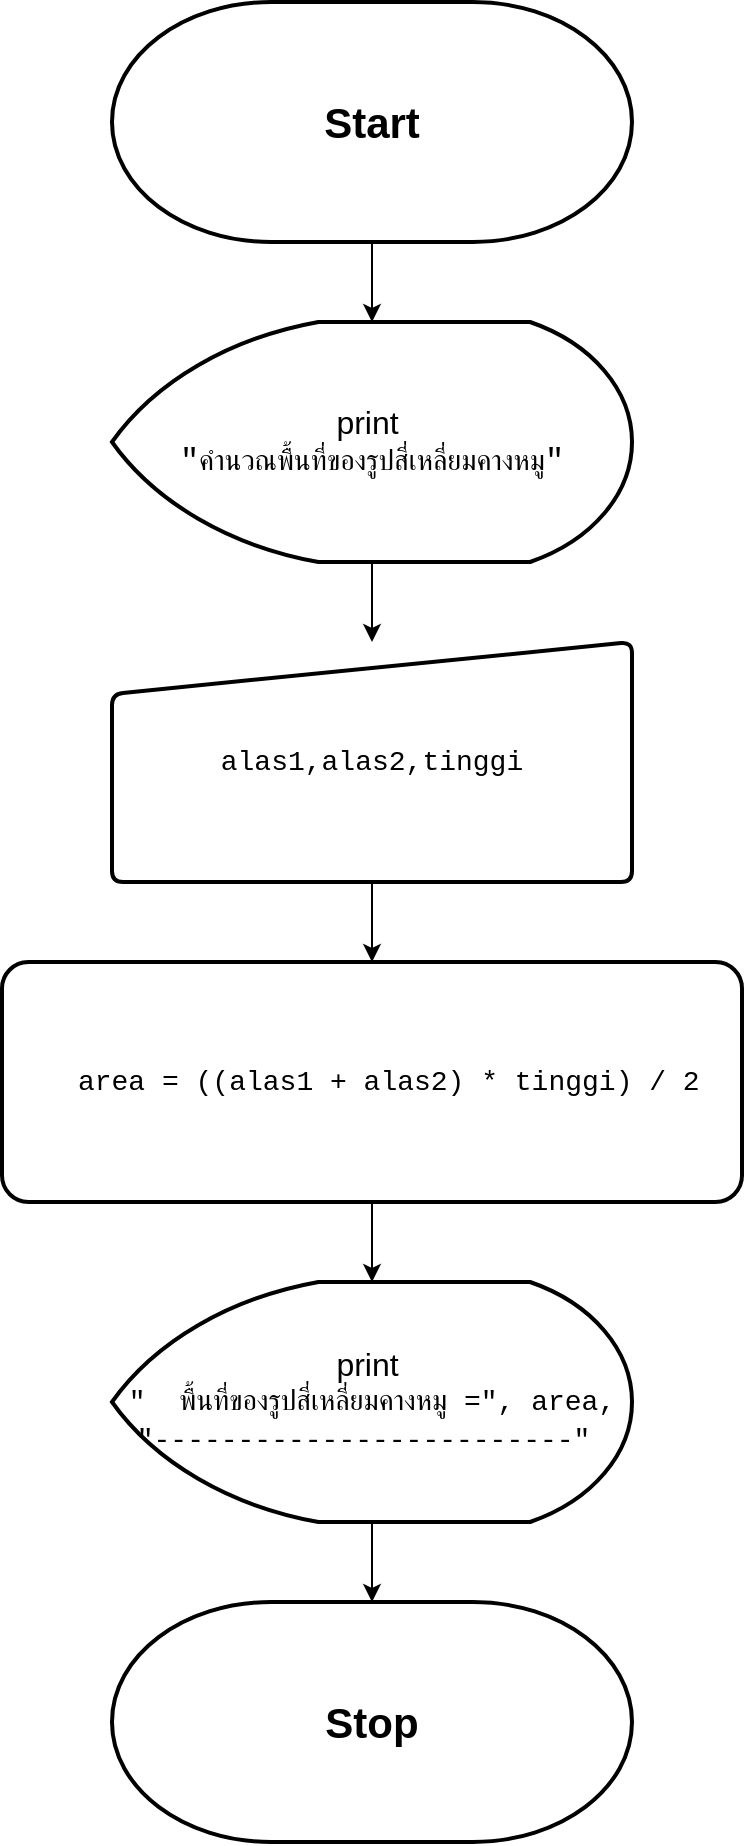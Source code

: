 <mxfile version="24.0.4" type="device">
  <diagram name="หน้า-1" id="TkGlzdMm7sgDq_rXZbFi">
    <mxGraphModel dx="472" dy="736" grid="1" gridSize="10" guides="1" tooltips="1" connect="1" arrows="1" fold="1" page="1" pageScale="1" pageWidth="827" pageHeight="1169" math="0" shadow="0">
      <root>
        <mxCell id="0" />
        <mxCell id="1" parent="0" />
        <mxCell id="h4A4DJFyEhcsKV__63Zm-1" value="&lt;font style=&quot;font-size: 21px;&quot;&gt;&lt;b&gt;Start&lt;/b&gt;&lt;/font&gt;" style="strokeWidth=2;html=1;shape=mxgraph.flowchart.terminator;whiteSpace=wrap;" vertex="1" parent="1">
          <mxGeometry x="284" y="80" width="260" height="120" as="geometry" />
        </mxCell>
        <mxCell id="h4A4DJFyEhcsKV__63Zm-6" style="edgeStyle=orthogonalEdgeStyle;rounded=0;orthogonalLoop=1;jettySize=auto;html=1;entryX=0.5;entryY=0;entryDx=0;entryDy=0;" edge="1" parent="1" source="h4A4DJFyEhcsKV__63Zm-2" target="h4A4DJFyEhcsKV__63Zm-5">
          <mxGeometry relative="1" as="geometry" />
        </mxCell>
        <mxCell id="h4A4DJFyEhcsKV__63Zm-2" value="&lt;font style=&quot;font-size: 16px;&quot;&gt;print&amp;nbsp;&lt;/font&gt;&lt;div&gt;&lt;span style=&quot;font-family: Consolas, &amp;quot;Courier New&amp;quot;, monospace; white-space: pre;&quot;&gt;&lt;font style=&quot;font-size: 16px;&quot;&gt;&quot;&lt;/font&gt;&lt;/span&gt;&lt;span style=&quot;font-family: Consolas, &amp;quot;Courier New&amp;quot;, monospace; font-size: 14px; white-space: pre;&quot;&gt;คำนวณพื้นที่ของรูปสี่เหลี่ยมคางหมู&lt;/span&gt;&lt;span style=&quot;font-family: Consolas, &amp;quot;Courier New&amp;quot;, monospace; font-size: 16px; white-space: pre;&quot;&gt;&quot;&lt;/span&gt;&lt;br&gt;&lt;/div&gt;" style="strokeWidth=2;html=1;shape=mxgraph.flowchart.display;whiteSpace=wrap;" vertex="1" parent="1">
          <mxGeometry x="284" y="240" width="260" height="120" as="geometry" />
        </mxCell>
        <mxCell id="h4A4DJFyEhcsKV__63Zm-3" style="edgeStyle=orthogonalEdgeStyle;rounded=0;orthogonalLoop=1;jettySize=auto;html=1;entryX=0.5;entryY=0;entryDx=0;entryDy=0;entryPerimeter=0;" edge="1" parent="1" source="h4A4DJFyEhcsKV__63Zm-1" target="h4A4DJFyEhcsKV__63Zm-2">
          <mxGeometry relative="1" as="geometry" />
        </mxCell>
        <mxCell id="h4A4DJFyEhcsKV__63Zm-8" value="" style="edgeStyle=orthogonalEdgeStyle;rounded=0;orthogonalLoop=1;jettySize=auto;html=1;" edge="1" parent="1" source="h4A4DJFyEhcsKV__63Zm-5" target="h4A4DJFyEhcsKV__63Zm-7">
          <mxGeometry relative="1" as="geometry" />
        </mxCell>
        <mxCell id="h4A4DJFyEhcsKV__63Zm-5" value="&lt;div style=&quot;font-size: 16px;&quot;&gt;&lt;div style=&quot;font-family: Consolas, &amp;quot;Courier New&amp;quot;, monospace; font-size: 14px; line-height: 19px; white-space: pre;&quot;&gt;&lt;div style=&quot;line-height: 19px;&quot;&gt;&lt;div style=&quot;line-height: 19px;&quot;&gt;&lt;div style=&quot;line-height: 19px;&quot;&gt;&lt;span style=&quot;background-color: rgb(255, 255, 255);&quot;&gt;alas1,alas2,tinggi&lt;/span&gt;&lt;/div&gt;&lt;/div&gt;&lt;/div&gt;&lt;/div&gt;&lt;/div&gt;" style="html=1;strokeWidth=2;shape=manualInput;whiteSpace=wrap;rounded=1;size=26;arcSize=11;" vertex="1" parent="1">
          <mxGeometry x="284" y="400" width="260" height="120" as="geometry" />
        </mxCell>
        <mxCell id="h4A4DJFyEhcsKV__63Zm-10" value="" style="edgeStyle=orthogonalEdgeStyle;rounded=0;orthogonalLoop=1;jettySize=auto;html=1;" edge="1" parent="1" source="h4A4DJFyEhcsKV__63Zm-7" target="h4A4DJFyEhcsKV__63Zm-9">
          <mxGeometry relative="1" as="geometry" />
        </mxCell>
        <mxCell id="h4A4DJFyEhcsKV__63Zm-7" value="&lt;div style=&quot;font-family: Consolas, &amp;quot;Courier New&amp;quot;, monospace; font-size: 16px; line-height: 19px; white-space: pre;&quot;&gt;&lt;div style=&quot;font-size: 14px; line-height: 19px;&quot;&gt;&lt;div style=&quot;&quot;&gt;&lt;div style=&quot;line-height: 19px;&quot;&gt;&lt;div style=&quot;&quot;&gt;&lt;div style=&quot;line-height: 19px;&quot;&gt;&lt;div style=&quot;line-height: 19px;&quot;&gt;&lt;div style=&quot;&quot;&gt;&amp;nbsp; area = ((alas1 + alas2) * tinggi) / 2&lt;/div&gt;&lt;/div&gt;&lt;/div&gt;&lt;/div&gt;&lt;/div&gt;&lt;/div&gt;&lt;/div&gt;&lt;/div&gt;" style="rounded=1;whiteSpace=wrap;html=1;strokeWidth=2;arcSize=11;" vertex="1" parent="1">
          <mxGeometry x="229" y="560" width="370" height="120" as="geometry" />
        </mxCell>
        <mxCell id="h4A4DJFyEhcsKV__63Zm-12" value="" style="edgeStyle=orthogonalEdgeStyle;rounded=0;orthogonalLoop=1;jettySize=auto;html=1;" edge="1" parent="1" source="h4A4DJFyEhcsKV__63Zm-9" target="h4A4DJFyEhcsKV__63Zm-11">
          <mxGeometry relative="1" as="geometry" />
        </mxCell>
        <mxCell id="h4A4DJFyEhcsKV__63Zm-9" value="&lt;font style=&quot;font-size: 16px;&quot;&gt;print&amp;nbsp;&lt;/font&gt;&lt;div&gt;&lt;div style=&quot;font-family: Consolas, &amp;quot;Courier New&amp;quot;, monospace; font-size: 14px; line-height: 19px; white-space: pre;&quot;&gt;&quot; &amp;nbsp;พื้นที่ของรูปสี่เหลี่ยมคางหมู =&quot;, area,&lt;br&gt;&lt;/div&gt;&lt;div style=&quot;font-family: Consolas, &amp;quot;Courier New&amp;quot;, monospace; font-size: 14px; line-height: 19px; white-space: pre;&quot;&gt;&quot;-------------------------&quot; &lt;/div&gt;&lt;/div&gt;" style="strokeWidth=2;html=1;shape=mxgraph.flowchart.display;whiteSpace=wrap;" vertex="1" parent="1">
          <mxGeometry x="284" y="720" width="260" height="120" as="geometry" />
        </mxCell>
        <mxCell id="h4A4DJFyEhcsKV__63Zm-11" value="&lt;font style=&quot;font-size: 21px;&quot;&gt;&lt;b&gt;Stop&lt;/b&gt;&lt;/font&gt;" style="strokeWidth=2;html=1;shape=mxgraph.flowchart.terminator;whiteSpace=wrap;" vertex="1" parent="1">
          <mxGeometry x="284" y="880" width="260" height="120" as="geometry" />
        </mxCell>
      </root>
    </mxGraphModel>
  </diagram>
</mxfile>
